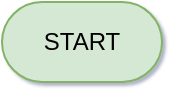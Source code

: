 <mxfile>
    <diagram id="cR0HkQJvfeCeRVCD8xl1" name="Page-1">
        <mxGraphModel dx="518" dy="370" grid="1" gridSize="10" guides="1" tooltips="1" connect="1" arrows="1" fold="1" page="1" pageScale="1" pageWidth="2200" pageHeight="2000" background="#FFFFFF" math="0" shadow="1">
            <root>
                <mxCell id="0"/>
                <mxCell id="1" parent="0"/>
                <mxCell id="2" value="&lt;font color=&quot;#000000&quot;&gt;START&lt;/font&gt;" style="rounded=1;whiteSpace=wrap;html=1;fillColor=#d5e8d4;strokeColor=#82b366;shadow=0;arcSize=50;" vertex="1" parent="1">
                    <mxGeometry x="400" y="160" width="80" height="40" as="geometry"/>
                </mxCell>
            </root>
        </mxGraphModel>
    </diagram>
</mxfile>